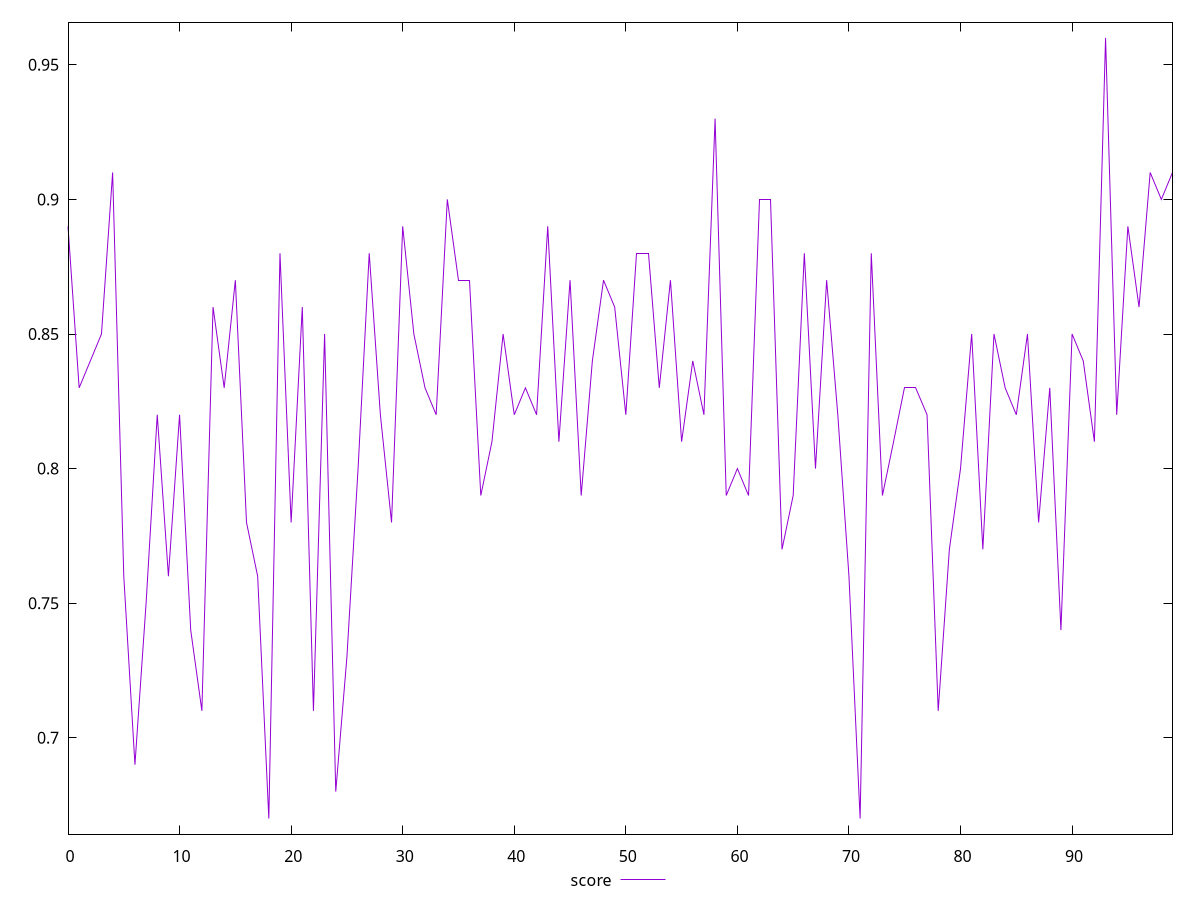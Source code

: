reset

$score <<EOF
0 0.89
1 0.83
2 0.84
3 0.85
4 0.91
5 0.76
6 0.69
7 0.75
8 0.82
9 0.76
10 0.82
11 0.74
12 0.71
13 0.86
14 0.83
15 0.87
16 0.78
17 0.76
18 0.67
19 0.88
20 0.78
21 0.86
22 0.71
23 0.85
24 0.68
25 0.73
26 0.8
27 0.88
28 0.82
29 0.78
30 0.89
31 0.85
32 0.83
33 0.82
34 0.9
35 0.87
36 0.87
37 0.79
38 0.81
39 0.85
40 0.82
41 0.83
42 0.82
43 0.89
44 0.81
45 0.87
46 0.79
47 0.84
48 0.87
49 0.86
50 0.82
51 0.88
52 0.88
53 0.83
54 0.87
55 0.81
56 0.84
57 0.82
58 0.93
59 0.79
60 0.8
61 0.79
62 0.9
63 0.9
64 0.77
65 0.79
66 0.88
67 0.8
68 0.87
69 0.82
70 0.76
71 0.67
72 0.88
73 0.79
74 0.81
75 0.83
76 0.83
77 0.82
78 0.71
79 0.77
80 0.8
81 0.85
82 0.77
83 0.85
84 0.83
85 0.82
86 0.85
87 0.78
88 0.83
89 0.74
90 0.85
91 0.84
92 0.81
93 0.96
94 0.82
95 0.89
96 0.86
97 0.91
98 0.9
99 0.91
EOF

set key outside below
set xrange [0:99]
set yrange [0.6642:0.9658]
set trange [0.6642:0.9658]
set terminal svg size 640, 500 enhanced background rgb 'white'
set output "reports/report_00027_2021-02-24T12-40-31.850Z/bootup-time/samples/music/score/values.svg"

plot $score title "score" with line

reset
